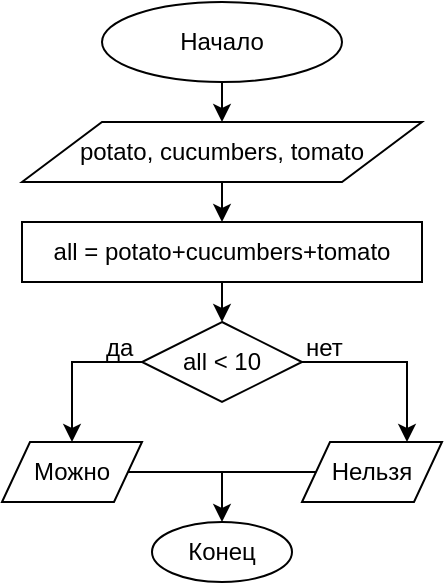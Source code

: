<mxfile version="11.3.1" type="google" pages="1"><diagram id="DCNe-CY8nQlisy0FAt-y" name="Page-1"><mxGraphModel dx="563" dy="299" grid="1" gridSize="10" guides="1" tooltips="1" connect="1" arrows="1" fold="1" page="1" pageScale="1" pageWidth="850" pageHeight="1100" math="0" shadow="0"><root><mxCell id="0"/><mxCell id="1" parent="0"/><mxCell id="E0oIP4XSzgEa1qPLNaR--4" style="edgeStyle=orthogonalEdgeStyle;rounded=0;orthogonalLoop=1;jettySize=auto;html=1;exitX=0.5;exitY=1;exitDx=0;exitDy=0;entryX=0.5;entryY=0;entryDx=0;entryDy=0;" edge="1" parent="1" source="E0oIP4XSzgEa1qPLNaR--1" target="E0oIP4XSzgEa1qPLNaR--3"><mxGeometry relative="1" as="geometry"/></mxCell><mxCell id="E0oIP4XSzgEa1qPLNaR--1" value="Начало" style="ellipse;whiteSpace=wrap;html=1;" vertex="1" parent="1"><mxGeometry x="360" y="10" width="120" height="40" as="geometry"/></mxCell><mxCell id="E0oIP4XSzgEa1qPLNaR--6" style="edgeStyle=orthogonalEdgeStyle;rounded=0;orthogonalLoop=1;jettySize=auto;html=1;exitX=0.5;exitY=1;exitDx=0;exitDy=0;entryX=0.5;entryY=0;entryDx=0;entryDy=0;" edge="1" parent="1" source="E0oIP4XSzgEa1qPLNaR--3" target="E0oIP4XSzgEa1qPLNaR--5"><mxGeometry relative="1" as="geometry"/></mxCell><mxCell id="E0oIP4XSzgEa1qPLNaR--3" value="potato, cucumbers, tomato" style="shape=parallelogram;perimeter=parallelogramPerimeter;whiteSpace=wrap;html=1;" vertex="1" parent="1"><mxGeometry x="320" y="70" width="200" height="30" as="geometry"/></mxCell><mxCell id="E0oIP4XSzgEa1qPLNaR--8" style="edgeStyle=orthogonalEdgeStyle;rounded=0;orthogonalLoop=1;jettySize=auto;html=1;exitX=0.5;exitY=1;exitDx=0;exitDy=0;entryX=0.5;entryY=0;entryDx=0;entryDy=0;" edge="1" parent="1" source="E0oIP4XSzgEa1qPLNaR--5" target="E0oIP4XSzgEa1qPLNaR--7"><mxGeometry relative="1" as="geometry"/></mxCell><mxCell id="E0oIP4XSzgEa1qPLNaR--5" value="all = potato+cucumbers+tomato" style="rounded=0;whiteSpace=wrap;html=1;" vertex="1" parent="1"><mxGeometry x="320" y="120" width="200" height="30" as="geometry"/></mxCell><mxCell id="E0oIP4XSzgEa1qPLNaR--12" style="edgeStyle=orthogonalEdgeStyle;rounded=0;orthogonalLoop=1;jettySize=auto;html=1;exitX=0;exitY=0.5;exitDx=0;exitDy=0;" edge="1" parent="1" source="E0oIP4XSzgEa1qPLNaR--7" target="E0oIP4XSzgEa1qPLNaR--10"><mxGeometry relative="1" as="geometry"/></mxCell><mxCell id="E0oIP4XSzgEa1qPLNaR--13" style="edgeStyle=orthogonalEdgeStyle;rounded=0;orthogonalLoop=1;jettySize=auto;html=1;exitX=1;exitY=0.5;exitDx=0;exitDy=0;entryX=0.75;entryY=0;entryDx=0;entryDy=0;" edge="1" parent="1" source="E0oIP4XSzgEa1qPLNaR--7" target="E0oIP4XSzgEa1qPLNaR--11"><mxGeometry relative="1" as="geometry"/></mxCell><mxCell id="E0oIP4XSzgEa1qPLNaR--7" value="all &amp;lt; 10" style="rhombus;whiteSpace=wrap;html=1;" vertex="1" parent="1"><mxGeometry x="380" y="170" width="80" height="40" as="geometry"/></mxCell><mxCell id="E0oIP4XSzgEa1qPLNaR--17" style="edgeStyle=orthogonalEdgeStyle;rounded=0;orthogonalLoop=1;jettySize=auto;html=1;exitX=1;exitY=0.5;exitDx=0;exitDy=0;entryX=0.5;entryY=0;entryDx=0;entryDy=0;" edge="1" parent="1" source="E0oIP4XSzgEa1qPLNaR--10" target="E0oIP4XSzgEa1qPLNaR--16"><mxGeometry relative="1" as="geometry"/></mxCell><mxCell id="E0oIP4XSzgEa1qPLNaR--10" value="Можно" style="shape=parallelogram;perimeter=parallelogramPerimeter;whiteSpace=wrap;html=1;" vertex="1" parent="1"><mxGeometry x="310" y="230" width="70" height="30" as="geometry"/></mxCell><mxCell id="E0oIP4XSzgEa1qPLNaR--11" value="Нельзя" style="shape=parallelogram;perimeter=parallelogramPerimeter;whiteSpace=wrap;html=1;" vertex="1" parent="1"><mxGeometry x="460" y="230" width="70" height="30" as="geometry"/></mxCell><mxCell id="E0oIP4XSzgEa1qPLNaR--14" value="нет" style="text;html=1;resizable=0;points=[];autosize=1;align=left;verticalAlign=top;spacingTop=-4;" vertex="1" parent="1"><mxGeometry x="460" y="173" width="30" height="20" as="geometry"/></mxCell><mxCell id="E0oIP4XSzgEa1qPLNaR--15" value="да" style="text;html=1;resizable=0;points=[];autosize=1;align=left;verticalAlign=top;spacingTop=-4;" vertex="1" parent="1"><mxGeometry x="360" y="173" width="30" height="20" as="geometry"/></mxCell><mxCell id="E0oIP4XSzgEa1qPLNaR--16" value="Конец" style="ellipse;whiteSpace=wrap;html=1;" vertex="1" parent="1"><mxGeometry x="385" y="270" width="70" height="30" as="geometry"/></mxCell><mxCell id="E0oIP4XSzgEa1qPLNaR--18" value="" style="endArrow=none;html=1;entryX=0;entryY=0.5;entryDx=0;entryDy=0;" edge="1" parent="1" target="E0oIP4XSzgEa1qPLNaR--11"><mxGeometry width="50" height="50" relative="1" as="geometry"><mxPoint x="420" y="245" as="sourcePoint"/><mxPoint x="360" y="320" as="targetPoint"/></mxGeometry></mxCell></root></mxGraphModel></diagram></mxfile>